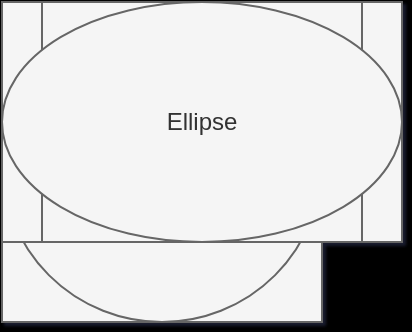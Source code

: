 <mxfile>
  <diagram id="JOS" name="Normal">
    <mxGraphModel dx="0" dy="0" background="#000000" grid="0" gridSize="10" guides="1" tooltips="1" connect="1" arrows="1" fold="1" page="1" pageScale="1" pageWidth="1169" pageHeight="827" math="0" shadow="1">
      <root>
        <mxCell id="page_root_JOS" parent="JOS"/>
        <mxCell id="node_root_JOS" parent="page_root_JOS"/>
        <mxCell id="JOS-1" value="Square" style="whiteSpace=wrap;html=1;fillColor=#f5f5f5;strokeColor=#666666;fontColor=#333333" vertex="1" parent="node_root_JOS">
          <mxGeometry x="0" y="0" width="160" height="160" as="geometry"/>
        </mxCell>
        <mxCell id="JOS-2" value="Rectangle" style="whiteSpace=wrap;html=1;fillColor=#f5f5f5;strokeColor=#666666;fontColor=#333333" vertex="1" parent="node_root_JOS">
          <mxGeometry x="0" y="0" width="200" height="120" as="geometry"/>
        </mxCell>
        <mxCell id="JOS-3" value="Rectangle (Rounded)" style="whiteSpace=wrap;html=1;rounded=1;fillColor=#f5f5f5;strokeColor=#666666;fontColor=#333333" vertex="1" parent="node_root_JOS">
          <mxGeometry x="0" y="0" width="200" height="120" as="geometry"/>
        </mxCell>
        <mxCell id="JOS-4" value="Circle" style="whiteSpace=wrap;html=1;fillColor=#f5f5f5;strokeColor=#666666;fontColor=#333333;ellipse" vertex="1" parent="node_root_JOS">
          <mxGeometry x="0" y="0" width="160" height="160" as="geometry"/>
        </mxCell>
        <mxCell id="JOS-5" value="Process" style="whiteSpace=wrap;html=1;fillColor=#f5f5f5;strokeColor=#666666;fontColor=#333333;shape=process" vertex="1" parent="node_root_JOS">
          <mxGeometry x="0" y="0" width="200" height="120" as="geometry"/>
        </mxCell>
        <mxCell id="JOS-6" value="Ellipse" style="whiteSpace=wrap;html=1;fillColor=#f5f5f5;strokeColor=#666666;fontColor=#333333;ellipse" vertex="1" parent="node_root_JOS">
          <mxGeometry x="0" y="0" width="200" height="120" as="geometry"/>
        </mxCell>
      </root>
    </mxGraphModel>
  </diagram>
  <diagram id="oLe" name="Sketch">
    <mxGraphModel dx="0" dy="0" background="#000000" grid="0" gridSize="10" guides="1" tooltips="1" connect="1" arrows="1" fold="1" page="1" pageScale="1" pageWidth="1169" pageHeight="827" math="0" shadow="0">
      <root>
        <mxCell id="page_root_oLe" parent="oLe"/>
        <mxCell id="node_root_oLe" parent="page_root_oLe"/>
        <mxCell id="oLe-1" value="" style="whiteSpace=wrap;html=1;sketch=1;fillColor=#f5f5f5;strokeColor=#666666;fontColor=#333333" vertex="1" parent="node_root_oLe">
          <mxGeometry x="0" y="0" width="160" height="160" as="geometry"/>
        </mxCell>
        <mxCell id="oLe-2" value="" style="whiteSpace=wrap;html=1;sketch=1;fillColor=#f5f5f5;strokeColor=#666666;fontColor=#333333" vertex="1" parent="node_root_oLe">
          <mxGeometry x="0" y="0" width="200" height="120" as="geometry"/>
        </mxCell>
        <mxCell id="oLe-3" value="" style="whiteSpace=wrap;html=1;rounded=1;sketch=1;fillColor=#f5f5f5;strokeColor=#666666;fontColor=#333333" vertex="1" parent="node_root_oLe">
          <mxGeometry x="0" y="0" width="200" height="120" as="geometry"/>
        </mxCell>
      </root>
    </mxGraphModel>
  </diagram>
</mxfile>